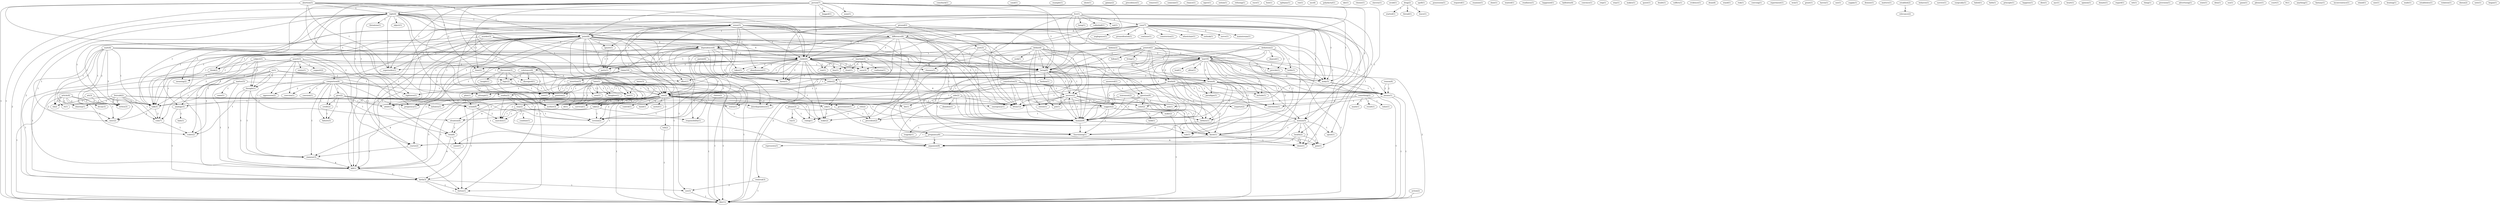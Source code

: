 digraph G {
  att [ label="att(3)" ];
  talk [ label="talk(3)" ];
  misc [ label="misc(2)" ];
  writes [ label="writes(3)" ];
  cb [ label="cb(1)" ];
  abortion [ label="abortion(5)" ];
  attempt [ label="attempt(1)" ];
  right [ label="right(4)" ];
  point [ label="point(8)" ];
  child [ label="child(20)" ];
  supersedes [ label="supersedes(1)" ];
  time [ label="time(2)" ];
  course [ label="course(2)" ];
  mother [ label="mother(3)" ];
  life [ label="life(11)" ];
  comeback [ label="comeback(1)" ];
  define [ label="define(4)" ];
  substance [ label="substance(4)" ];
  seek [ label="seek(1)" ];
  law [ label="law(10)" ];
  answer [ label="answer(2)" ];
  being [ label="being(9)" ];
  put [ label="put(1)" ];
  extent [ label="extent(1)" ];
  question [ label="question(9)" ];
  human [ label="human(9)" ];
  answer [ label="answer(2)" ];
  fetus [ label="fetus(12)" ];
  canal [ label="canal(1)" ];
  assert [ label="assert(3)" ];
  claim [ label="claim(10)" ];
  exists [ label="exists(1)" ];
  comparison [ label="comparison(4)" ];
  oppression [ label="oppression(2)" ];
  one [ label="one(2)" ];
  analogy [ label="analogy(5)" ];
  think [ label="think(2)" ];
  birth [ label="birth(3)" ];
  coercion [ label="coercion(1)" ];
  support [ label="support(2)" ];
  example [ label="example(1)" ];
  assertion [ label="assertion(3)" ];
  body [ label="body(5)" ];
  womb [ label="womb(9)" ];
  woman [ label="woman(5)" ];
  stake [ label="stake(2)" ];
  show [ label="show(1)" ];
  galaxy [ label="galaxy(2)" ];
  pointed [ label="pointed(2)" ];
  follow [ label="follow(1)" ];
  living [ label="living(1)" ];
  death [ label="death(4)" ];
  brain [ label="brain(4)" ];
  order [ label="order(2)" ];
  version [ label="version(2)" ];
  means [ label="means(2)" ];
  means [ label="means(1)" ];
  include [ label="include(1)" ];
  live [ label="live(1)" ];
  case [ label="case(7)" ];
  hang [ label="hang(1)" ];
  volleyball [ label="volleyball(1)" ];
  eat [ label="eat(1)" ];
  harm [ label="harm(1)" ];
  chooses [ label="chooses(1)" ];
  precedence [ label="precedence(1)" ];
  logic [ label="logic(2)" ];
  toss [ label="toss(1)" ];
  disregard [ label="disregard(1)" ];
  remove [ label="remove(1)" ];
  someone [ label="someone(1)" ];
  chance [ label="chance(1)" ];
  person [ label="person(7)" ];
  begged [ label="begged(1)" ];
  meaning [ label="meaning(2)" ];
  functioning [ label="functioning(1)" ];
  color [ label="color(2)" ];
  know [ label="know(1)" ];
  none [ label="none(1)" ];
  rightness [ label="rightness(1)" ];
  position [ label="position(2)" ];
  inject [ label="inject(1)" ];
  notion [ label="notion(1)" ];
  refusing [ label="refusing(1)" ];
  definition [ label="definition(2)" ];
  holds [ label="holds(1)" ];
  depend [ label="depend(1)" ];
  provide [ label="provide(1)" ];
  rule [ label="rule(1)" ];
  neglegence [ label="neglegence(1)" ];
  difference [ label="difference(6)" ];
  premeditation [ label="premeditation(1)" ];
  continue [ label="continue(1)" ];
  constriction [ label="constriction(1)" ];
  wheelchair [ label="wheelchair(1)" ];
  ask [ label="ask(1)" ];
  outlook [ label="outlook(1)" ];
  nerve [ label="nerve(1)" ];
  spent [ label="spent(1)" ];
  chose [ label="chose(1)" ];
  mainstream [ label="mainstream(1)" ];
  argument [ label="argument(8)" ];
  pain [ label="pain(1)" ];
  race [ label="race(1)" ];
  hate [ label="hate(1)" ];
  arm [ label="arm(1)" ];
  dr [ label="dr(1)" ];
  lost [ label="lost(1)" ];
  daughter [ label="daughter(1)" ];
  foot [ label="foot(1)" ];
  epilepsy [ label="epilepsy(1)" ];
  cite [ label="cite(2)" ];
  ruling [ label="ruling(1)" ];
  precedent [ label="precedent(2)" ];
  roe [ label="roe(1)" ];
  nsc [ label="nsc(4)" ];
  polydactyl [ label="polydactyl(1)" ];
  ske [ label="ske(1)" ];
  choose [ label="choose(1)" ];
  slavery [ label="slavery(1)" ];
  avoid [ label="avoid(1)" ];
  drag [ label="drag(2)" ];
  started [ label="started(1)" ];
  thread [ label="thread(1)" ];
  leave [ label="leave(1)" ];
  article [ label="article(4)" ];
  decay [ label="decay(3)" ];
  cbnewsj [ label="cbnewsj(1)" ];
  cb [ label="cb(2)" ];
  voder [ label="voder(2)" ];
  rt [ label="rt(1)" ];
  subject [ label="subject(1)" ];
  discussion [ label="discussion(3)" ];
  com [ label="com(7)" ];
  thought [ label="thought(1)" ];
  thought [ label="thought(1)" ];
  spell [ label="spell(1)" ];
  possession [ label="possession(1)" ];
  required [ label="required(1)" ];
  something [ label="something(2)" ];
  value [ label="value(1)" ];
  mash [ label="mash(1)" ];
  sequitur [ label="sequitur(2)" ];
  non [ label="non(1)" ];
  result [ label="result(1)" ];
  examine [ label="examine(1)" ];
  kidney [ label="kidney(2)" ];
  save [ label="save(3)" ];
  lead [ label="lead(1)" ];
  defines [ label="defines(1)" ];
  conclusion [ label="conclusion(1)" ];
  allow [ label="allow(1)" ];
  removal [ label="removal(3)" ];
  shoe [ label="shoe(1)" ];
  wanted [ label="wanted(1)" ];
  sense [ label="sense(3)" ];
  threatens [ label="threatens(1)" ];
  abandonment [ label="abandonment(1)" ];
  object [ label="object(1)" ];
  adult [ label="adult(1)" ];
  take [ label="take(2)" ];
  kill [ label="kill(6)" ];
  responsibility [ label="responsibility(1)" ];
  health [ label="health(2)" ];
  foetus [ label="foetus(1)" ];
  kill [ label="kill(1)" ];
  readiness [ label="readiness(1)" ];
  happened [ label="happened(1)" ];
  kaflowitz [ label="kaflowitz(4)" ];
  convince [ label="convince(1)" ];
  ewp [ label="ewp(1)" ];
  stay [ label="stay(1)" ];
  makes [ label="makes(1)" ];
  quest [ label="quest(1)" ];
  dependence [ label="dependence(4)" ];
  ignore [ label="ignore(1)" ];
  party [ label="party(1)" ];
  doubt [ label="doubt(1)" ];
  basis [ label="basis(3)" ];
  reality [ label="reality(2)" ];
  suffers [ label="suffers(1)" ];
  give [ label="give(2)" ];
  credit [ label="credit(2)" ];
  coersion [ label="coersion(1)" ];
  failure [ label="failure(3)" ];
  initiates [ label="initiates(1)" ];
  twin [ label="twin(6)" ];
  siamese [ label="siamese(3)" ];
  way [ label="way(2)" ];
  matches [ label="matches(1)" ];
  evidence [ label="evidence(1)" ];
  dean [ label="dean(4)" ];
  matt [ label="matt(4)" ];
  pregnency [ label="pregnency(1)" ];
  please [ label="please(3)" ];
  try [ label="try(3)" ];
  stand [ label="stand(1)" ];
  ground [ label="ground(2)" ];
  post [ label="post(3)" ];
  plan [ label="plan(1)" ];
  murder [ label="murder(3)" ];
  status [ label="status(1)" ];
  interdependence [ label="interdependence(1)" ];
  survival [ label="survival(1)" ];
  see [ label="see(3)" ];
  risk [ label="risk(1)" ];
  pregnancy [ label="pregnancy(6)" ];
  takes [ label="takes(1)" ];
  effort [ label="effort(1)" ];
  coercing [ label="coercing(1)" ];
  run [ label="run(1)" ];
  bus [ label="bus(1)" ];
  front [ label="front(1)" ];
  fashion [ label="fashion(1)" ];
  re [ label="re(1)" ];
  experiment [ label="experiment(1)" ];
  won [ label="won(1)" ];
  grant [ label="grant(1)" ];
  haven [ label="haven(1)" ];
  statement [ label="statement(2)" ];
  use [ label="use(1)" ];
  hate [ label="hate(1)" ];
  supply [ label="supply(1)" ];
  demise [ label="demise(1)" ];
  matters [ label="matters(1)" ];
  freivald [ label="freivald(1)" ];
  answered [ label="answered(1)" ];
  establish [ label="establish(2)" ];
  relevance [ label="relevance(2)" ];
  reason [ label="reason(4)" ];
  behaves [ label="behaves(1)" ];
  suggest [ label="suggest(2)" ];
  die [ label="die(1)" ];
  emergency [ label="emergency(1)" ];
  paradigm [ label="paradigm(1)" ];
  survive [ label="survive(1)" ];
  surgically [ label="surgically(1)" ];
  control [ label="control(1)" ];
  hand [ label="hand(1)" ];
  situation [ label="situation(4)" ];
  tell [ label="tell(2)" ];
  cause [ label="cause(1)" ];
  motor [ label="motor(1)" ];
  failed [ label="failed(1)" ];
  faith [ label="faith(1)" ];
  combine [ label="combine(1)" ];
  insight [ label="insight(1)" ];
  principle [ label="principle(1)" ];
  happens [ label="happens(1)" ];
  inaction [ label="inaction(3)" ];
  confusion [ label="confusion(1)" ];
  fails [ label="fails(1)" ];
  dies [ label="dies(1)" ];
  side [ label="side(2)" ];
  abandon [ label="abandon(1)" ];
  make [ label="make(2)" ];
  government [ label="government(1)" ];
  nyc [ label="nyc(1)" ];
  heart [ label="heart(1)" ];
  opinion [ label="opinion(1)" ];
  parent [ label="parent(4)" ];
  constitution [ label="constitution(3)" ];
  donate [ label="donate(1)" ];
  hold [ label="hold(1)" ];
  regard [ label="regard(1)" ];
  tragedy [ label="tragedy(1)" ];
  wit [ label="wit(1)" ];
  thing [ label="thing(1)" ];
  freivald [ label="freivald(2)" ];
  provision [ label="provision(1)" ];
  matter [ label="matter(3)" ];
  came [ label="came(1)" ];
  advertising [ label="advertising(1)" ];
  state [ label="state(1)" ];
  idea [ label="idea(1)" ];
  sez [ label="sez(1)" ];
  gunn [ label="gunn(1)" ];
  phrase [ label="phrase(1)" ];
  court [ label="court(1)" ];
  ft [ label="ft(1)" ];
  anything [ label="anything(1)" ];
  fantasy [ label="fantasy(1)" ];
  inconvenience [ label="inconvenience(1)" ];
  island [ label="island(1)" ];
  size [ label="size(1)" ];
  beating [ label="beating(1)" ];
  represents [ label="represents(1)" ];
  wade [ label="wade(1)" ];
  choice [ label="choice(2)" ];
  establishes [ label="establishes(1)" ];
  violation [ label="violation(1)" ];
  doesn [ label="doesn(2)" ];
  action [ label="action(2)" ];
  note [ label="note(1)" ];
  began [ label="began(1)" ];
  att -> talk [ label="1" ];
  att -> misc [ label="1" ];
  att -> writes [ label="1" ];
  abortion -> attempt [ label="1" ];
  abortion -> right [ label="1" ];
  abortion -> point [ label="1" ];
  abortion -> child [ label="1" ];
  abortion -> supersedes [ label="1" ];
  abortion -> time [ label="2" ];
  abortion -> course [ label="2" ];
  abortion -> mother [ label="1" ];
  abortion -> life [ label="1" ];
  define -> substance [ label="1" ];
  define -> seek [ label="1" ];
  define -> law [ label="1" ];
  define -> answer [ label="1" ];
  define -> being [ label="2" ];
  define -> put [ label="1" ];
  define -> extent [ label="1" ];
  define -> question [ label="1" ];
  define -> human [ label="2" ];
  define -> answer [ label="1" ];
  define -> fetus [ label="1" ];
  assert -> claim [ label="1" ];
  assert -> exists [ label="1" ];
  assert -> comparison [ label="1" ];
  assert -> oppression [ label="1" ];
  assert -> one [ label="1" ];
  assert -> analogy [ label="1" ];
  assert -> think [ label="1" ];
  assert -> birth [ label="1" ];
  assert -> coercion [ label="1" ];
  assert -> support [ label="1" ];
  claim -> assertion [ label="1" ];
  claim -> body [ label="1" ];
  claim -> womb [ label="1" ];
  claim -> woman [ label="1" ];
  claim -> stake [ label="1" ];
  claim -> life [ label="1" ];
  pointed -> follow [ label="1" ];
  pointed -> law [ label="1" ];
  pointed -> living [ label="1" ];
  pointed -> being [ label="1" ];
  pointed -> death [ label="1" ];
  pointed -> brain [ label="1" ];
  pointed -> order [ label="1" ];
  pointed -> human [ label="1" ];
  pointed -> version [ label="1" ];
  pointed -> means [ label="1" ];
  pointed -> means [ label="1" ];
  pointed -> include [ label="1" ];
  live -> case [ label="1" ];
  live -> hang [ label="1" ];
  live -> volleyball [ label="1" ];
  live -> eat [ label="1" ];
  live -> being [ label="1" ];
  live -> harm [ label="1" ];
  live -> chooses [ label="1" ];
  live -> one [ label="1" ];
  live -> talk [ label="1" ];
  live -> human [ label="1" ];
  live -> body [ label="1" ];
  live -> woman [ label="1" ];
  substance -> order [ label="2" ];
  substance -> logic [ label="2" ];
  substance -> toss [ label="2" ];
  substance -> disregard [ label="2" ];
  person -> law [ label="2" ];
  person -> right [ label="1" ];
  person -> begged [ label="1" ];
  person -> point [ label="1" ];
  person -> child [ label="1" ];
  person -> being [ label="3" ];
  person -> supersedes [ label="1" ];
  person -> brain [ label="1" ];
  person -> meaning [ label="1" ];
  person -> human [ label="3" ];
  person -> functioning [ label="1" ];
  person -> color [ label="2" ];
  person -> know [ label="1" ];
  person -> none [ label="1" ];
  person -> rightness [ label="1" ];
  person -> position [ label="1" ];
  person -> mother [ label="1" ];
  person -> life [ label="1" ];
  definition -> law [ label="1" ];
  definition -> holds [ label="1" ];
  definition -> depend [ label="1" ];
  definition -> provide [ label="1" ];
  definition -> being [ label="1" ];
  definition -> human [ label="1" ];
  definition -> rule [ label="1" ];
  case -> neglegence [ label="1" ];
  case -> difference [ label="2" ];
  case -> premeditation [ label="1" ];
  case -> child [ label="3" ];
  case -> continue [ label="1" ];
  case -> constriction [ label="1" ];
  case -> wheelchair [ label="1" ];
  case -> one [ label="1" ];
  case -> talk [ label="1" ];
  case -> time [ label="1" ];
  case -> ask [ label="2" ];
  case -> outlook [ label="1" ];
  case -> nerve [ label="1" ];
  case -> woman [ label="1" ];
  case -> spent [ label="1" ];
  case -> know [ label="1" ];
  case -> stake [ label="2" ];
  case -> course [ label="1" ];
  case -> chose [ label="1" ];
  case -> fetus [ label="2" ];
  case -> mainstream [ label="1" ];
  case -> argument [ label="1" ];
  case -> pain [ label="1" ];
  hate -> attempt [ label="1" ];
  hate -> arm [ label="1" ];
  hate -> one [ label="1" ];
  hate -> dr [ label="1" ];
  hate -> lost [ label="1" ];
  hate -> daughter [ label="1" ];
  hate -> position [ label="1" ];
  hate -> mother [ label="1" ];
  hate -> life [ label="1" ];
  cite -> ruling [ label="1" ];
  cite -> precedent [ label="1" ];
  drag -> started [ label="1" ];
  drag -> thread [ label="1" ];
  drag -> leave [ label="1" ];
  article -> decay [ label="2" ];
  article -> cbnewsj [ label="2" ];
  article -> cb [ label="2" ];
  article -> talk [ label="2" ];
  article -> misc [ label="2" ];
  article -> voder [ label="2" ];
  article -> rt [ label="1" ];
  article -> writes [ label="1" ];
  subject -> discussion [ label="1" ];
  subject -> com [ label="1" ];
  subject -> thought [ label="1" ];
  subject -> voder [ label="1" ];
  subject -> thought [ label="1" ];
  something -> value [ label="1" ];
  something -> mash [ label="1" ];
  something -> sequitur [ label="1" ];
  something -> non [ label="1" ];
  something -> result [ label="1" ];
  kidney -> law [ label="1" ];
  kidney -> child [ label="1" ];
  kidney -> save [ label="1" ];
  kidney -> life [ label="1" ];
  law -> holds [ label="2" ];
  law -> provide [ label="2" ];
  law -> being [ label="3" ];
  law -> lead [ label="2" ];
  law -> death [ label="2" ];
  law -> brain [ label="3" ];
  law -> order [ label="1" ];
  law -> human [ label="3" ];
  law -> defines [ label="2" ];
  law -> functioning [ label="1" ];
  law -> rule [ label="2" ];
  law -> version [ label="1" ];
  law -> means [ label="2" ];
  law -> conclusion [ label="2" ];
  law -> means [ label="2" ];
  law -> allow [ label="2" ];
  law -> include [ label="1" ];
  law -> removal [ label="2" ];
  law -> life [ label="2" ];
  right -> sense [ label="1" ];
  right -> point [ label="1" ];
  right -> child [ label="1" ];
  right -> supersedes [ label="1" ];
  right -> one [ label="1" ];
  right -> threatens [ label="1" ];
  right -> abandonment [ label="1" ];
  right -> analogy [ label="1" ];
  right -> think [ label="1" ];
  right -> object [ label="1" ];
  right -> body [ label="1" ];
  right -> womb [ label="1" ];
  right -> adult [ label="1" ];
  right -> take [ label="1" ];
  right -> kill [ label="1" ];
  right -> responsibility [ label="1" ];
  right -> birth [ label="2" ];
  right -> health [ label="1" ];
  right -> foetus [ label="1" ];
  right -> kill [ label="1" ];
  right -> mother [ label="1" ];
  right -> life [ label="2" ];
  sense -> difference [ label="1" ];
  sense -> point [ label="1" ];
  sense -> dependence [ label="1" ];
  sense -> child [ label="1" ];
  sense -> being [ label="1" ];
  sense -> harm [ label="1" ];
  sense -> one [ label="1" ];
  sense -> talk [ label="1" ];
  sense -> human [ label="1" ];
  sense -> body [ label="1" ];
  sense -> ignore [ label="1" ];
  sense -> party [ label="1" ];
  sense -> foetus [ label="1" ];
  sense -> fetus [ label="1" ];
  basis -> reality [ label="1" ];
  basis -> ruling [ label="1" ];
  comparison -> reality [ label="1" ];
  comparison -> give [ label="1" ];
  comparison -> credit [ label="1" ];
  comparison -> coersion [ label="1" ];
  comparison -> failure [ label="1" ];
  comparison -> oppression [ label="2" ];
  comparison -> one [ label="1" ];
  comparison -> initiates [ label="1" ];
  comparison -> twin [ label="1" ];
  comparison -> siamese [ label="1" ];
  comparison -> coercion [ label="1" ];
  reality -> way [ label="1" ];
  reality -> version [ label="1" ];
  reality -> matches [ label="1" ];
  difference -> dependence [ label="1" ];
  difference -> child [ label="3" ];
  difference -> being [ label="1" ];
  difference -> harm [ label="1" ];
  difference -> one [ label="1" ];
  difference -> talk [ label="1" ];
  difference -> human [ label="1" ];
  difference -> body [ label="1" ];
  difference -> ask [ label="2" ];
  difference -> stake [ label="2" ];
  difference -> party [ label="1" ];
  difference -> fetus [ label="3" ];
  give -> credit [ label="2" ];
  give -> failure [ label="1" ];
  give -> analogy [ label="1" ];
  give -> human [ label="1" ];
  give -> adult [ label="1" ];
  give -> fetus [ label="1" ];
  matt -> child [ label="1" ];
  matt -> decay [ label="1" ];
  matt -> being [ label="1" ];
  matt -> cbnewsj [ label="1" ];
  matt -> cb [ label="1" ];
  matt -> talk [ label="1" ];
  matt -> com [ label="3" ];
  matt -> pregnency [ label="1" ];
  matt -> human [ label="1" ];
  matt -> misc [ label="1" ];
  matt -> writes [ label="2" ];
  please -> ruling [ label="1" ];
  please -> precedent [ label="1" ];
  please -> try [ label="1" ];
  credit -> failure [ label="1" ];
  ground -> point [ label="1" ];
  ground -> post [ label="1" ];
  ground -> child [ label="1" ];
  ground -> being [ label="1" ];
  ground -> human [ label="1" ];
  ground -> writes [ label="1" ];
  assertion -> plan [ label="1" ];
  assertion -> argument [ label="1" ];
  murder -> dependence [ label="1" ];
  murder -> status [ label="1" ];
  murder -> womb [ label="1" ];
  murder -> interdependence [ label="1" ];
  murder -> kill [ label="2" ];
  murder -> kill [ label="2" ];
  point -> dependence [ label="2" ];
  point -> child [ label="4" ];
  point -> being [ label="4" ];
  point -> supersedes [ label="1" ];
  point -> harm [ label="1" ];
  point -> one [ label="3" ];
  point -> status [ label="1" ];
  point -> talk [ label="1" ];
  point -> pregnency [ label="1" ];
  point -> human [ label="4" ];
  point -> body [ label="1" ];
  point -> ignore [ label="1" ];
  point -> adult [ label="1" ];
  point -> interdependence [ label="1" ];
  point -> kill [ label="1" ];
  point -> lost [ label="1" ];
  point -> twin [ label="1" ];
  point -> siamese [ label="1" ];
  point -> party [ label="1" ];
  point -> survival [ label="1" ];
  point -> foetus [ label="1" ];
  point -> fetus [ label="1" ];
  point -> writes [ label="1" ];
  point -> kill [ label="1" ];
  point -> see [ label="1" ];
  point -> mother [ label="1" ];
  point -> life [ label="1" ];
  answer -> being [ label="1" ];
  answer -> put [ label="1" ];
  answer -> extent [ label="1" ];
  answer -> human [ label="1" ];
  answer -> color [ label="1" ];
  answer -> know [ label="1" ];
  answer -> fetus [ label="1" ];
  post -> child [ label="1" ];
  post -> being [ label="1" ];
  post -> human [ label="1" ];
  post -> pregnancy [ label="1" ];
  dependence -> child [ label="1" ];
  dependence -> being [ label="1" ];
  dependence -> harm [ label="1" ];
  dependence -> one [ label="1" ];
  dependence -> talk [ label="1" ];
  dependence -> time [ label="1" ];
  dependence -> think [ label="1" ];
  dependence -> human [ label="1" ];
  dependence -> body [ label="1" ];
  dependence -> interdependence [ label="1" ];
  dependence -> takes [ label="1" ];
  dependence -> party [ label="1" ];
  dependence -> effort [ label="1" ];
  child -> being [ label="6" ];
  child -> supersedes [ label="1" ];
  child -> harm [ label="3" ];
  child -> chooses [ label="1" ];
  child -> one [ label="3" ];
  child -> abandonment [ label="2" ];
  child -> run [ label="2" ];
  child -> talk [ label="3" ];
  child -> time [ label="1" ];
  child -> pregnency [ label="1" ];
  child -> human [ label="6" ];
  child -> body [ label="3" ];
  child -> bus [ label="2" ];
  child -> ask [ label="3" ];
  child -> front [ label="2" ];
  child -> woman [ label="1" ];
  child -> stake [ label="3" ];
  child -> lost [ label="1" ];
  child -> save [ label="3" ];
  child -> takes [ label="1" ];
  child -> party [ label="3" ];
  child -> effort [ label="1" ];
  child -> mother [ label="1" ];
  child -> life [ label="3" ];
  being -> put [ label="1" ];
  being -> harm [ label="1" ];
  being -> brain [ label="1" ];
  being -> one [ label="1" ];
  being -> question [ label="1" ];
  being -> talk [ label="1" ];
  being -> fashion [ label="1" ];
  being -> pregnency [ label="1" ];
  being -> answer [ label="1" ];
  being -> functioning [ label="1" ];
  being -> rule [ label="1" ];
  re -> meaning [ label="1" ];
  re -> com [ label="1" ];
  re -> thought [ label="1" ];
  re -> voder [ label="1" ];
  re -> logic [ label="1" ];
  re -> thought [ label="1" ];
  re -> rightness [ label="1" ];
  re -> position [ label="1" ];
  statement -> sequitur [ label="1" ];
  statement -> human [ label="1" ];
  statement -> non [ label="1" ];
  statement -> fetus [ label="1" ];
  hate -> arm [ label="1" ];
  hate -> one [ label="1" ];
  hate -> dr [ label="1" ];
  hate -> lost [ label="1" ];
  hate -> daughter [ label="1" ];
  hate -> position [ label="1" ];
  hate -> mother [ label="1" ];
  hate -> life [ label="1" ];
  freivald -> cbnewsj [ label="1" ];
  freivald -> cb [ label="1" ];
  freivald -> talk [ label="1" ];
  freivald -> com [ label="1" ];
  freivald -> pregnency [ label="1" ];
  freivald -> human [ label="1" ];
  freivald -> misc [ label="1" ];
  freivald -> writes [ label="2" ];
  freivald -> argument [ label="1" ];
  answered -> question [ label="1" ];
  answered -> human [ label="1" ];
  establish -> relevance [ label="1" ];
  reason -> means [ label="2" ];
  reason -> means [ label="2" ];
  death -> one [ label="1" ];
  death -> suggest [ label="1" ];
  death -> human [ label="1" ];
  death -> defines [ label="1" ];
  death -> die [ label="1" ];
  death -> emergency [ label="1" ];
  death -> means [ label="1" ];
  death -> conclusion [ label="1" ];
  death -> means [ label="1" ];
  death -> paradigm [ label="1" ];
  brain -> one [ label="1" ];
  brain -> suggest [ label="1" ];
  brain -> human [ label="1" ];
  brain -> defines [ label="1" ];
  brain -> means [ label="1" ];
  brain -> conclusion [ label="1" ];
  brain -> means [ label="1" ];
  brain -> paradigm [ label="1" ];
  brain -> life [ label="1" ];
  one -> way [ label="2" ];
  one -> status [ label="1" ];
  one -> talk [ label="1" ];
  one -> control [ label="1" ];
  one -> suggest [ label="2" ];
  one -> ask [ label="1" ];
  one -> womb [ label="5" ];
  one -> die [ label="1" ];
  one -> interdependence [ label="1" ];
  one -> take [ label="2" ];
  one -> version [ label="2" ];
  one -> matches [ label="2" ];
  one -> emergency [ label="1" ];
  one -> kill [ label="5" ];
  one -> dr [ label="1" ];
  one -> stake [ label="1" ];
  one -> initiates [ label="1" ];
  one -> hand [ label="2" ];
  one -> situation [ label="2" ];
  one -> birth [ label="1" ];
  one -> twin [ label="6" ];
  one -> tell [ label="1" ];
  one -> cause [ label="1" ];
  one -> motor [ label="1" ];
  one -> siamese [ label="4" ];
  one -> survival [ label="1" ];
  one -> fetus [ label="1" ];
  one -> kill [ label="5" ];
  one -> life [ label="1" ];
  way -> version [ label="1" ];
  way -> matches [ label="1" ];
  way -> combine [ label="1" ];
  discussion -> order [ label="1" ];
  discussion -> insight [ label="1" ];
  discussion -> logic [ label="1" ];
  discussion -> toss [ label="1" ];
  discussion -> disregard [ label="1" ];
  question -> human [ label="3" ];
  question -> non [ label="1" ];
  question -> color [ label="2" ];
  question -> know [ label="2" ];
  question -> fetus [ label="1" ];
  order -> human [ label="1" ];
  order -> version [ label="1" ];
  order -> toss [ label="1" ];
  order -> include [ label="1" ];
  inaction -> run [ label="1" ];
  inaction -> confusion [ label="1" ];
  inaction -> bus [ label="1" ];
  inaction -> front [ label="1" ];
  inaction -> save [ label="1" ];
  inaction -> life [ label="1" ];
  analogy -> fails [ label="1" ];
  analogy -> birth [ label="1" ];
  talk -> com [ label="2" ];
  talk -> misc [ label="2" ];
  time -> course [ label="1" ];
  time -> effort [ label="1" ];
  side -> human [ label="1" ];
  side -> adult [ label="1" ];
  side -> abandon [ label="1" ];
  side -> make [ label="1" ];
  side -> fetus [ label="1" ];
  side -> government [ label="1" ];
  side -> argument [ label="1" ];
  think -> birth [ label="1" ];
  com -> voder [ label="1" ];
  parent -> take [ label="1" ];
  parent -> responsibility [ label="1" ];
  parent -> save [ label="1" ];
  parent -> life [ label="1" ];
  constitution -> suggest [ label="1" ];
  constitution -> human [ label="1" ];
  constitution -> defines [ label="1" ];
  constitution -> answer [ label="1" ];
  constitution -> functioning [ label="1" ];
  constitution -> precedent [ label="1" ];
  constitution -> fetus [ label="1" ];
  suggest -> human [ label="1" ];
  suggest -> defines [ label="1" ];
  suggest -> functioning [ label="1" ];
  suggest -> precedent [ label="1" ];
  suggest -> hold [ label="1" ];
  human -> answer [ label="1" ];
  human -> tragedy [ label="1" ];
  human -> functioning [ label="1" ];
  human -> rule [ label="1" ];
  human -> know [ label="2" ];
  defines -> functioning [ label="1" ];
  body -> means [ label="1" ];
  body -> means [ label="1" ];
  answer -> color [ label="1" ];
  answer -> know [ label="1" ];
  answer -> fetus [ label="1" ];
  ask -> stake [ label="1" ];
  ask -> pregnancy [ label="1" ];
  thought -> voder [ label="1" ];
  thought -> situation [ label="1" ];
  thought -> siamese [ label="1" ];
  ignore -> party [ label="1" ];
  womb -> version [ label="2" ];
  womb -> matches [ label="2" ];
  womb -> birth [ label="1" ];
  freivald -> writes [ label="2" ];
  freivald -> argument [ label="1" ];
  adult -> foetus [ label="1" ];
  matter -> kill [ label="1" ];
  matter -> came [ label="1" ];
  matter -> lost [ label="1" ];
  matter -> kill [ label="1" ];
  take -> version [ label="1" ];
  take -> matches [ label="1" ];
  take -> responsibility [ label="1" ];
  take -> situation [ label="1" ];
  woman -> spent [ label="1" ];
  woman -> know [ label="1" ];
  woman -> course [ label="1" ];
  woman -> health [ label="1" ];
  woman -> chose [ label="1" ];
  woman -> argument [ label="1" ];
  woman -> pain [ label="1" ];
  color -> know [ label="1" ];
  kill -> birth [ label="1" ];
  know -> course [ label="1" ];
  know -> chose [ label="1" ];
  know -> argument [ label="1" ];
  know -> pain [ label="1" ];
  logic -> rightness [ label="1" ];
  logic -> toss [ label="1" ];
  logic -> position [ label="1" ];
  means -> conclusion [ label="1" ];
  means -> life [ label="1" ];
  situation -> twin [ label="1" ];
  birth -> foetus [ label="1" ];
  birth -> see [ label="1" ];
  birth -> life [ label="1" ];
  thought -> siamese [ label="1" ];
  twin -> cause [ label="1" ];
  twin -> kill [ label="4" ];
  tell -> life [ label="1" ];
  means -> life [ label="1" ];
  course -> siamese [ label="1" ];
  health -> chose [ label="1" ];
  health -> argument [ label="1" ];
  health -> pain [ label="1" ];
  make -> life [ label="1" ];
  siamese -> kill [ label="4" ];
  position -> mother [ label="1" ];
  pregnancy -> chose [ label="4" ];
  pregnancy -> represents [ label="4" ];
  pregnancy -> argument [ label="4" ];
  pregnancy -> pain [ label="4" ];
  choice -> government [ label="1" ];
  choice -> mother [ label="1" ];
  choice -> life [ label="1" ];
  action -> life [ label="1" ];
  removal -> see [ label="2" ];
  removal -> life [ label="1" ];
  see -> life [ label="1" ];
}
